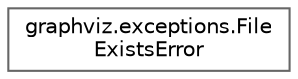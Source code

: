 digraph "Graphical Class Hierarchy"
{
 // LATEX_PDF_SIZE
  bgcolor="transparent";
  edge [fontname=Helvetica,fontsize=10,labelfontname=Helvetica,labelfontsize=10];
  node [fontname=Helvetica,fontsize=10,shape=box,height=0.2,width=0.4];
  rankdir="LR";
  Node0 [id="Node000000",label="graphviz.exceptions.File\lExistsError",height=0.2,width=0.4,color="grey40", fillcolor="white", style="filled",URL="$classgraphviz_1_1exceptions_1_1_file_exists_error.html",tooltip=" "];
}
